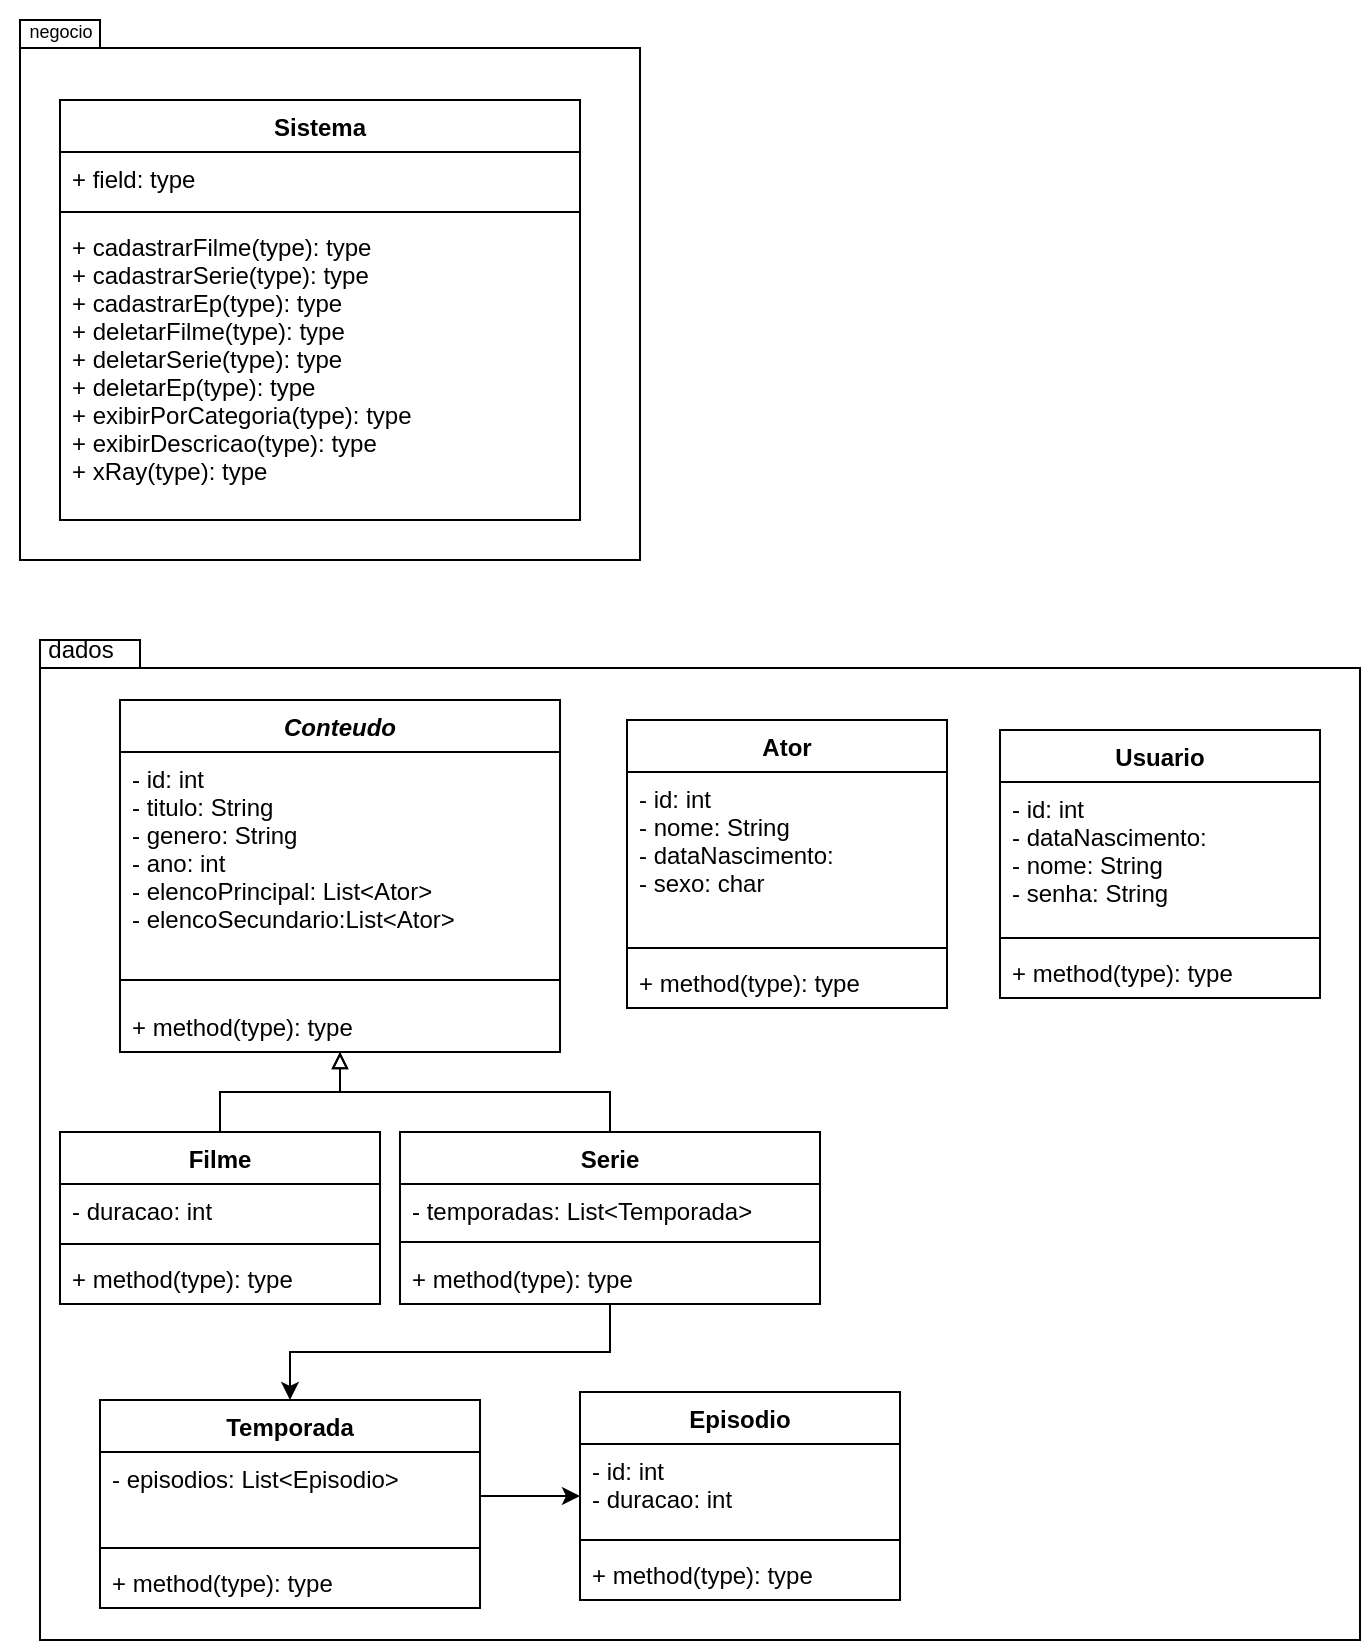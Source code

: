 <mxfile version="20.3.6" type="github">
  <diagram id="C5RBs43oDa-KdzZeNtuy" name="Page-1">
    <mxGraphModel dx="1185" dy="661" grid="1" gridSize="10" guides="1" tooltips="1" connect="1" arrows="1" fold="1" page="1" pageScale="1" pageWidth="827" pageHeight="1169" math="0" shadow="0">
      <root>
        <mxCell id="WIyWlLk6GJQsqaUBKTNV-0" />
        <mxCell id="WIyWlLk6GJQsqaUBKTNV-1" parent="WIyWlLk6GJQsqaUBKTNV-0" />
        <mxCell id="wrDfZSlrxtOiD5VSxPi5-12" value="" style="shape=folder;fontStyle=1;spacingTop=10;tabWidth=40;tabHeight=14;tabPosition=left;html=1;" parent="WIyWlLk6GJQsqaUBKTNV-1" vertex="1">
          <mxGeometry x="120" y="630" width="660" height="500" as="geometry" />
        </mxCell>
        <mxCell id="zkfFHV4jXpPFQw0GAbJ--0" value="Conteudo" style="swimlane;fontStyle=3;align=center;verticalAlign=top;childLayout=stackLayout;horizontal=1;startSize=26;horizontalStack=0;resizeParent=1;resizeLast=0;collapsible=1;marginBottom=0;rounded=0;shadow=0;strokeWidth=1;" parent="WIyWlLk6GJQsqaUBKTNV-1" vertex="1">
          <mxGeometry x="160" y="660" width="220" height="176" as="geometry">
            <mxRectangle x="230" y="140" width="160" height="26" as="alternateBounds" />
          </mxGeometry>
        </mxCell>
        <mxCell id="zkfFHV4jXpPFQw0GAbJ--1" value="- id: int&#xa;- titulo: String&#xa;- genero: String&#xa;- ano: int&#xa;- elencoPrincipal: List&lt;Ator&gt;&#xa;- elencoSecundario:List&lt;Ator&gt;&#xa;" style="text;align=left;verticalAlign=top;spacingLeft=4;spacingRight=4;overflow=hidden;rotatable=0;points=[[0,0.5],[1,0.5]];portConstraint=eastwest;" parent="zkfFHV4jXpPFQw0GAbJ--0" vertex="1">
          <mxGeometry y="26" width="220" height="104" as="geometry" />
        </mxCell>
        <mxCell id="zkfFHV4jXpPFQw0GAbJ--4" value="" style="line;html=1;strokeWidth=1;align=left;verticalAlign=middle;spacingTop=-1;spacingLeft=3;spacingRight=3;rotatable=0;labelPosition=right;points=[];portConstraint=eastwest;" parent="zkfFHV4jXpPFQw0GAbJ--0" vertex="1">
          <mxGeometry y="130" width="220" height="20" as="geometry" />
        </mxCell>
        <mxCell id="zkfFHV4jXpPFQw0GAbJ--5" value="+ method(type): type" style="text;align=left;verticalAlign=top;spacingLeft=4;spacingRight=4;overflow=hidden;rotatable=0;points=[[0,0.5],[1,0.5]];portConstraint=eastwest;" parent="zkfFHV4jXpPFQw0GAbJ--0" vertex="1">
          <mxGeometry y="150" width="220" height="26" as="geometry" />
        </mxCell>
        <mxCell id="wOn8U4n5jwLCTRrqft90-14" style="edgeStyle=orthogonalEdgeStyle;rounded=0;orthogonalLoop=1;jettySize=auto;html=1;endArrow=block;endFill=0;" parent="WIyWlLk6GJQsqaUBKTNV-1" source="wrDfZSlrxtOiD5VSxPi5-4" target="zkfFHV4jXpPFQw0GAbJ--0" edge="1">
          <mxGeometry relative="1" as="geometry" />
        </mxCell>
        <mxCell id="iSFG6fO-SFgx5UzrBbjB-13" style="edgeStyle=orthogonalEdgeStyle;rounded=0;orthogonalLoop=1;jettySize=auto;html=1;" edge="1" parent="WIyWlLk6GJQsqaUBKTNV-1" source="wrDfZSlrxtOiD5VSxPi5-4" target="iSFG6fO-SFgx5UzrBbjB-8">
          <mxGeometry relative="1" as="geometry" />
        </mxCell>
        <mxCell id="wrDfZSlrxtOiD5VSxPi5-4" value="Serie" style="swimlane;fontStyle=1;align=center;verticalAlign=top;childLayout=stackLayout;horizontal=1;startSize=26;horizontalStack=0;resizeParent=1;resizeParentMax=0;resizeLast=0;collapsible=1;marginBottom=0;" parent="WIyWlLk6GJQsqaUBKTNV-1" vertex="1">
          <mxGeometry x="300" y="876" width="210" height="86" as="geometry" />
        </mxCell>
        <mxCell id="wrDfZSlrxtOiD5VSxPi5-5" value="- temporadas: List&lt;Temporada&gt;" style="text;strokeColor=none;fillColor=none;align=left;verticalAlign=top;spacingLeft=4;spacingRight=4;overflow=hidden;rotatable=0;points=[[0,0.5],[1,0.5]];portConstraint=eastwest;" parent="wrDfZSlrxtOiD5VSxPi5-4" vertex="1">
          <mxGeometry y="26" width="210" height="24" as="geometry" />
        </mxCell>
        <mxCell id="wrDfZSlrxtOiD5VSxPi5-6" value="" style="line;strokeWidth=1;fillColor=none;align=left;verticalAlign=middle;spacingTop=-1;spacingLeft=3;spacingRight=3;rotatable=0;labelPosition=right;points=[];portConstraint=eastwest;strokeColor=inherit;" parent="wrDfZSlrxtOiD5VSxPi5-4" vertex="1">
          <mxGeometry y="50" width="210" height="10" as="geometry" />
        </mxCell>
        <mxCell id="wrDfZSlrxtOiD5VSxPi5-7" value="+ method(type): type" style="text;strokeColor=none;fillColor=none;align=left;verticalAlign=top;spacingLeft=4;spacingRight=4;overflow=hidden;rotatable=0;points=[[0,0.5],[1,0.5]];portConstraint=eastwest;" parent="wrDfZSlrxtOiD5VSxPi5-4" vertex="1">
          <mxGeometry y="60" width="210" height="26" as="geometry" />
        </mxCell>
        <mxCell id="wrDfZSlrxtOiD5VSxPi5-13" value="dados" style="text;html=1;align=center;verticalAlign=middle;resizable=0;points=[];autosize=1;strokeColor=none;fillColor=none;" parent="WIyWlLk6GJQsqaUBKTNV-1" vertex="1">
          <mxGeometry x="110" y="620" width="60" height="30" as="geometry" />
        </mxCell>
        <mxCell id="wOn8U4n5jwLCTRrqft90-0" value="Usuario" style="swimlane;fontStyle=1;align=center;verticalAlign=top;childLayout=stackLayout;horizontal=1;startSize=26;horizontalStack=0;resizeParent=1;resizeParentMax=0;resizeLast=0;collapsible=1;marginBottom=0;" parent="WIyWlLk6GJQsqaUBKTNV-1" vertex="1">
          <mxGeometry x="600" y="675" width="160" height="134" as="geometry" />
        </mxCell>
        <mxCell id="wOn8U4n5jwLCTRrqft90-1" value="- id: int&#xa;- dataNascimento:&#xa;- nome: String&#xa;- senha: String&#xa;" style="text;strokeColor=none;fillColor=none;align=left;verticalAlign=top;spacingLeft=4;spacingRight=4;overflow=hidden;rotatable=0;points=[[0,0.5],[1,0.5]];portConstraint=eastwest;" parent="wOn8U4n5jwLCTRrqft90-0" vertex="1">
          <mxGeometry y="26" width="160" height="74" as="geometry" />
        </mxCell>
        <mxCell id="wOn8U4n5jwLCTRrqft90-2" value="" style="line;strokeWidth=1;fillColor=none;align=left;verticalAlign=middle;spacingTop=-1;spacingLeft=3;spacingRight=3;rotatable=0;labelPosition=right;points=[];portConstraint=eastwest;strokeColor=inherit;" parent="wOn8U4n5jwLCTRrqft90-0" vertex="1">
          <mxGeometry y="100" width="160" height="8" as="geometry" />
        </mxCell>
        <mxCell id="wOn8U4n5jwLCTRrqft90-3" value="+ method(type): type" style="text;strokeColor=none;fillColor=none;align=left;verticalAlign=top;spacingLeft=4;spacingRight=4;overflow=hidden;rotatable=0;points=[[0,0.5],[1,0.5]];portConstraint=eastwest;" parent="wOn8U4n5jwLCTRrqft90-0" vertex="1">
          <mxGeometry y="108" width="160" height="26" as="geometry" />
        </mxCell>
        <mxCell id="wOn8U4n5jwLCTRrqft90-8" value="Ator" style="swimlane;fontStyle=1;align=center;verticalAlign=top;childLayout=stackLayout;horizontal=1;startSize=26;horizontalStack=0;resizeParent=1;resizeParentMax=0;resizeLast=0;collapsible=1;marginBottom=0;" parent="WIyWlLk6GJQsqaUBKTNV-1" vertex="1">
          <mxGeometry x="413.5" y="670" width="160" height="144" as="geometry" />
        </mxCell>
        <mxCell id="wOn8U4n5jwLCTRrqft90-9" value="- id: int&#xa;- nome: String&#xa;- dataNascimento:&#xa;- sexo: char&#xa;&#xa;" style="text;strokeColor=none;fillColor=none;align=left;verticalAlign=top;spacingLeft=4;spacingRight=4;overflow=hidden;rotatable=0;points=[[0,0.5],[1,0.5]];portConstraint=eastwest;" parent="wOn8U4n5jwLCTRrqft90-8" vertex="1">
          <mxGeometry y="26" width="160" height="84" as="geometry" />
        </mxCell>
        <mxCell id="wOn8U4n5jwLCTRrqft90-10" value="" style="line;strokeWidth=1;fillColor=none;align=left;verticalAlign=middle;spacingTop=-1;spacingLeft=3;spacingRight=3;rotatable=0;labelPosition=right;points=[];portConstraint=eastwest;strokeColor=inherit;" parent="wOn8U4n5jwLCTRrqft90-8" vertex="1">
          <mxGeometry y="110" width="160" height="8" as="geometry" />
        </mxCell>
        <mxCell id="wOn8U4n5jwLCTRrqft90-11" value="+ method(type): type" style="text;strokeColor=none;fillColor=none;align=left;verticalAlign=top;spacingLeft=4;spacingRight=4;overflow=hidden;rotatable=0;points=[[0,0.5],[1,0.5]];portConstraint=eastwest;" parent="wOn8U4n5jwLCTRrqft90-8" vertex="1">
          <mxGeometry y="118" width="160" height="26" as="geometry" />
        </mxCell>
        <mxCell id="wOn8U4n5jwLCTRrqft90-19" style="edgeStyle=orthogonalEdgeStyle;rounded=0;orthogonalLoop=1;jettySize=auto;html=1;endArrow=block;endFill=0;" parent="WIyWlLk6GJQsqaUBKTNV-1" source="wOn8U4n5jwLCTRrqft90-15" target="zkfFHV4jXpPFQw0GAbJ--0" edge="1">
          <mxGeometry relative="1" as="geometry" />
        </mxCell>
        <mxCell id="wOn8U4n5jwLCTRrqft90-15" value="Filme" style="swimlane;fontStyle=1;align=center;verticalAlign=top;childLayout=stackLayout;horizontal=1;startSize=26;horizontalStack=0;resizeParent=1;resizeParentMax=0;resizeLast=0;collapsible=1;marginBottom=0;" parent="WIyWlLk6GJQsqaUBKTNV-1" vertex="1">
          <mxGeometry x="130" y="876" width="160" height="86" as="geometry" />
        </mxCell>
        <mxCell id="wOn8U4n5jwLCTRrqft90-16" value="- duracao: int" style="text;strokeColor=none;fillColor=none;align=left;verticalAlign=top;spacingLeft=4;spacingRight=4;overflow=hidden;rotatable=0;points=[[0,0.5],[1,0.5]];portConstraint=eastwest;" parent="wOn8U4n5jwLCTRrqft90-15" vertex="1">
          <mxGeometry y="26" width="160" height="26" as="geometry" />
        </mxCell>
        <mxCell id="wOn8U4n5jwLCTRrqft90-17" value="" style="line;strokeWidth=1;fillColor=none;align=left;verticalAlign=middle;spacingTop=-1;spacingLeft=3;spacingRight=3;rotatable=0;labelPosition=right;points=[];portConstraint=eastwest;strokeColor=inherit;" parent="wOn8U4n5jwLCTRrqft90-15" vertex="1">
          <mxGeometry y="52" width="160" height="8" as="geometry" />
        </mxCell>
        <mxCell id="wOn8U4n5jwLCTRrqft90-18" value="+ method(type): type" style="text;strokeColor=none;fillColor=none;align=left;verticalAlign=top;spacingLeft=4;spacingRight=4;overflow=hidden;rotatable=0;points=[[0,0.5],[1,0.5]];portConstraint=eastwest;" parent="wOn8U4n5jwLCTRrqft90-15" vertex="1">
          <mxGeometry y="60" width="160" height="26" as="geometry" />
        </mxCell>
        <mxCell id="wOn8U4n5jwLCTRrqft90-22" value="" style="shape=folder;fontStyle=1;spacingTop=10;tabWidth=40;tabHeight=14;tabPosition=left;html=1;" parent="WIyWlLk6GJQsqaUBKTNV-1" vertex="1">
          <mxGeometry x="110" y="320" width="310" height="270" as="geometry" />
        </mxCell>
        <mxCell id="wOn8U4n5jwLCTRrqft90-23" value="&lt;font style=&quot;font-size: 9px;&quot;&gt;negocio&lt;/font&gt;" style="text;html=1;align=center;verticalAlign=middle;resizable=0;points=[];autosize=1;strokeColor=none;fillColor=none;" parent="WIyWlLk6GJQsqaUBKTNV-1" vertex="1">
          <mxGeometry x="100" y="310" width="60" height="30" as="geometry" />
        </mxCell>
        <mxCell id="wOn8U4n5jwLCTRrqft90-24" value="Sistema" style="swimlane;fontStyle=1;align=center;verticalAlign=top;childLayout=stackLayout;horizontal=1;startSize=26;horizontalStack=0;resizeParent=1;resizeParentMax=0;resizeLast=0;collapsible=1;marginBottom=0;fontSize=12;" parent="WIyWlLk6GJQsqaUBKTNV-1" vertex="1">
          <mxGeometry x="130" y="360" width="260" height="210" as="geometry" />
        </mxCell>
        <mxCell id="wOn8U4n5jwLCTRrqft90-25" value="+ field: type" style="text;strokeColor=none;fillColor=none;align=left;verticalAlign=top;spacingLeft=4;spacingRight=4;overflow=hidden;rotatable=0;points=[[0,0.5],[1,0.5]];portConstraint=eastwest;fontSize=12;" parent="wOn8U4n5jwLCTRrqft90-24" vertex="1">
          <mxGeometry y="26" width="260" height="26" as="geometry" />
        </mxCell>
        <mxCell id="wOn8U4n5jwLCTRrqft90-26" value="" style="line;strokeWidth=1;fillColor=none;align=left;verticalAlign=middle;spacingTop=-1;spacingLeft=3;spacingRight=3;rotatable=0;labelPosition=right;points=[];portConstraint=eastwest;strokeColor=inherit;fontSize=12;" parent="wOn8U4n5jwLCTRrqft90-24" vertex="1">
          <mxGeometry y="52" width="260" height="8" as="geometry" />
        </mxCell>
        <mxCell id="wOn8U4n5jwLCTRrqft90-27" value="+ cadastrarFilme(type): type&#xa;+ cadastrarSerie(type): type&#xa;+ cadastrarEp(type): type&#xa;+ deletarFilme(type): type&#xa;+ deletarSerie(type): type&#xa;+ deletarEp(type): type&#xa;+ exibirPorCategoria(type): type&#xa;+ exibirDescricao(type): type&#xa;+ xRay(type): type&#xa;" style="text;strokeColor=none;fillColor=none;align=left;verticalAlign=top;spacingLeft=4;spacingRight=4;overflow=hidden;rotatable=0;points=[[0,0.5],[1,0.5]];portConstraint=eastwest;fontSize=12;" parent="wOn8U4n5jwLCTRrqft90-24" vertex="1">
          <mxGeometry y="60" width="260" height="150" as="geometry" />
        </mxCell>
        <mxCell id="iSFG6fO-SFgx5UzrBbjB-0" value="Episodio" style="swimlane;fontStyle=1;align=center;verticalAlign=top;childLayout=stackLayout;horizontal=1;startSize=26;horizontalStack=0;resizeParent=1;resizeParentMax=0;resizeLast=0;collapsible=1;marginBottom=0;" vertex="1" parent="WIyWlLk6GJQsqaUBKTNV-1">
          <mxGeometry x="390" y="1006" width="160" height="104" as="geometry" />
        </mxCell>
        <mxCell id="iSFG6fO-SFgx5UzrBbjB-1" value="- id: int&#xa;- duracao: int&#xa;" style="text;strokeColor=none;fillColor=none;align=left;verticalAlign=top;spacingLeft=4;spacingRight=4;overflow=hidden;rotatable=0;points=[[0,0.5],[1,0.5]];portConstraint=eastwest;" vertex="1" parent="iSFG6fO-SFgx5UzrBbjB-0">
          <mxGeometry y="26" width="160" height="44" as="geometry" />
        </mxCell>
        <mxCell id="iSFG6fO-SFgx5UzrBbjB-2" value="" style="line;strokeWidth=1;fillColor=none;align=left;verticalAlign=middle;spacingTop=-1;spacingLeft=3;spacingRight=3;rotatable=0;labelPosition=right;points=[];portConstraint=eastwest;strokeColor=inherit;" vertex="1" parent="iSFG6fO-SFgx5UzrBbjB-0">
          <mxGeometry y="70" width="160" height="8" as="geometry" />
        </mxCell>
        <mxCell id="iSFG6fO-SFgx5UzrBbjB-3" value="+ method(type): type" style="text;strokeColor=none;fillColor=none;align=left;verticalAlign=top;spacingLeft=4;spacingRight=4;overflow=hidden;rotatable=0;points=[[0,0.5],[1,0.5]];portConstraint=eastwest;" vertex="1" parent="iSFG6fO-SFgx5UzrBbjB-0">
          <mxGeometry y="78" width="160" height="26" as="geometry" />
        </mxCell>
        <mxCell id="iSFG6fO-SFgx5UzrBbjB-8" value="Temporada" style="swimlane;fontStyle=1;align=center;verticalAlign=top;childLayout=stackLayout;horizontal=1;startSize=26;horizontalStack=0;resizeParent=1;resizeParentMax=0;resizeLast=0;collapsible=1;marginBottom=0;" vertex="1" parent="WIyWlLk6GJQsqaUBKTNV-1">
          <mxGeometry x="150" y="1010" width="190" height="104" as="geometry" />
        </mxCell>
        <mxCell id="iSFG6fO-SFgx5UzrBbjB-9" value="- episodios: List&lt;Episodio&gt;" style="text;strokeColor=none;fillColor=none;align=left;verticalAlign=top;spacingLeft=4;spacingRight=4;overflow=hidden;rotatable=0;points=[[0,0.5],[1,0.5]];portConstraint=eastwest;" vertex="1" parent="iSFG6fO-SFgx5UzrBbjB-8">
          <mxGeometry y="26" width="190" height="44" as="geometry" />
        </mxCell>
        <mxCell id="iSFG6fO-SFgx5UzrBbjB-10" value="" style="line;strokeWidth=1;fillColor=none;align=left;verticalAlign=middle;spacingTop=-1;spacingLeft=3;spacingRight=3;rotatable=0;labelPosition=right;points=[];portConstraint=eastwest;strokeColor=inherit;" vertex="1" parent="iSFG6fO-SFgx5UzrBbjB-8">
          <mxGeometry y="70" width="190" height="8" as="geometry" />
        </mxCell>
        <mxCell id="iSFG6fO-SFgx5UzrBbjB-11" value="+ method(type): type" style="text;strokeColor=none;fillColor=none;align=left;verticalAlign=top;spacingLeft=4;spacingRight=4;overflow=hidden;rotatable=0;points=[[0,0.5],[1,0.5]];portConstraint=eastwest;" vertex="1" parent="iSFG6fO-SFgx5UzrBbjB-8">
          <mxGeometry y="78" width="190" height="26" as="geometry" />
        </mxCell>
        <mxCell id="iSFG6fO-SFgx5UzrBbjB-14" style="edgeStyle=orthogonalEdgeStyle;rounded=0;orthogonalLoop=1;jettySize=auto;html=1;" edge="1" parent="WIyWlLk6GJQsqaUBKTNV-1" source="iSFG6fO-SFgx5UzrBbjB-9" target="iSFG6fO-SFgx5UzrBbjB-0">
          <mxGeometry relative="1" as="geometry" />
        </mxCell>
      </root>
    </mxGraphModel>
  </diagram>
</mxfile>
